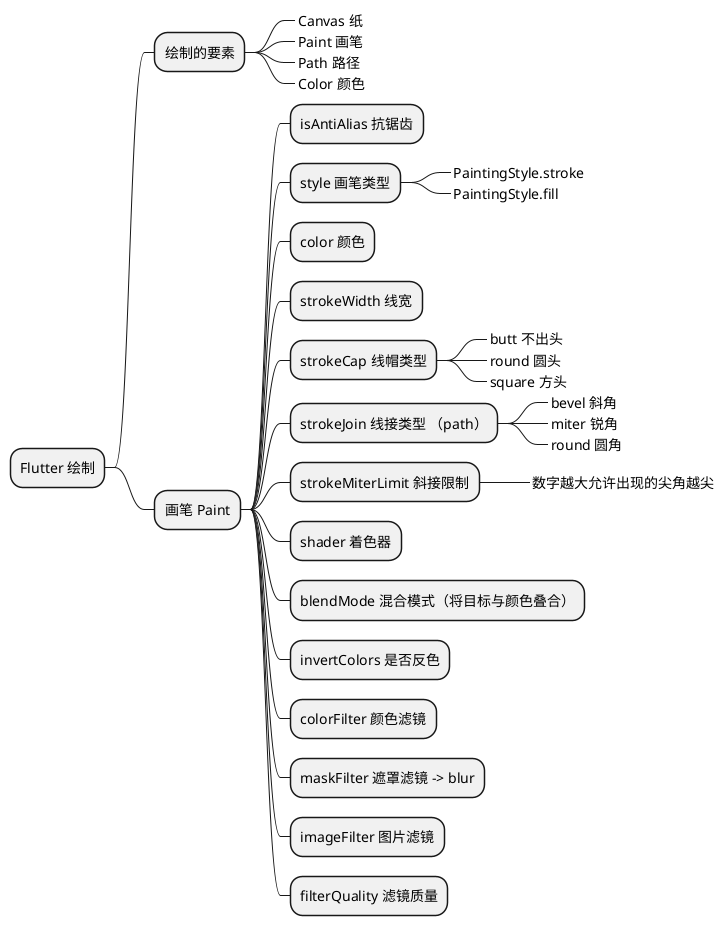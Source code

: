 @startmindmap
* Flutter 绘制
** 绘制的要素
***_ Canvas 纸
***_ Paint 画笔
***_ Path 路径
***_ Color 颜色
** 画笔 Paint
*** isAntiAlias 抗锯齿
*** style 画笔类型
****_ PaintingStyle.stroke
****_ PaintingStyle.fill
*** color 颜色
*** strokeWidth 线宽
*** strokeCap 线帽类型
****_ butt 不出头
****_ round 圆头
****_ square 方头
*** strokeJoin 线接类型 （path）
****_ bevel 斜角
****_ miter 锐角
****_ round 圆角
*** strokeMiterLimit 斜接限制
****_ 数字越大允许出现的尖角越尖
*** shader 着色器
*** blendMode 混合模式（将目标与颜色叠合）
*** invertColors 是否反色
*** colorFilter 颜色滤镜
*** maskFilter 遮罩滤镜 -> blur
*** imageFilter 图片滤镜
*** filterQuality 滤镜质量
@endmindmap